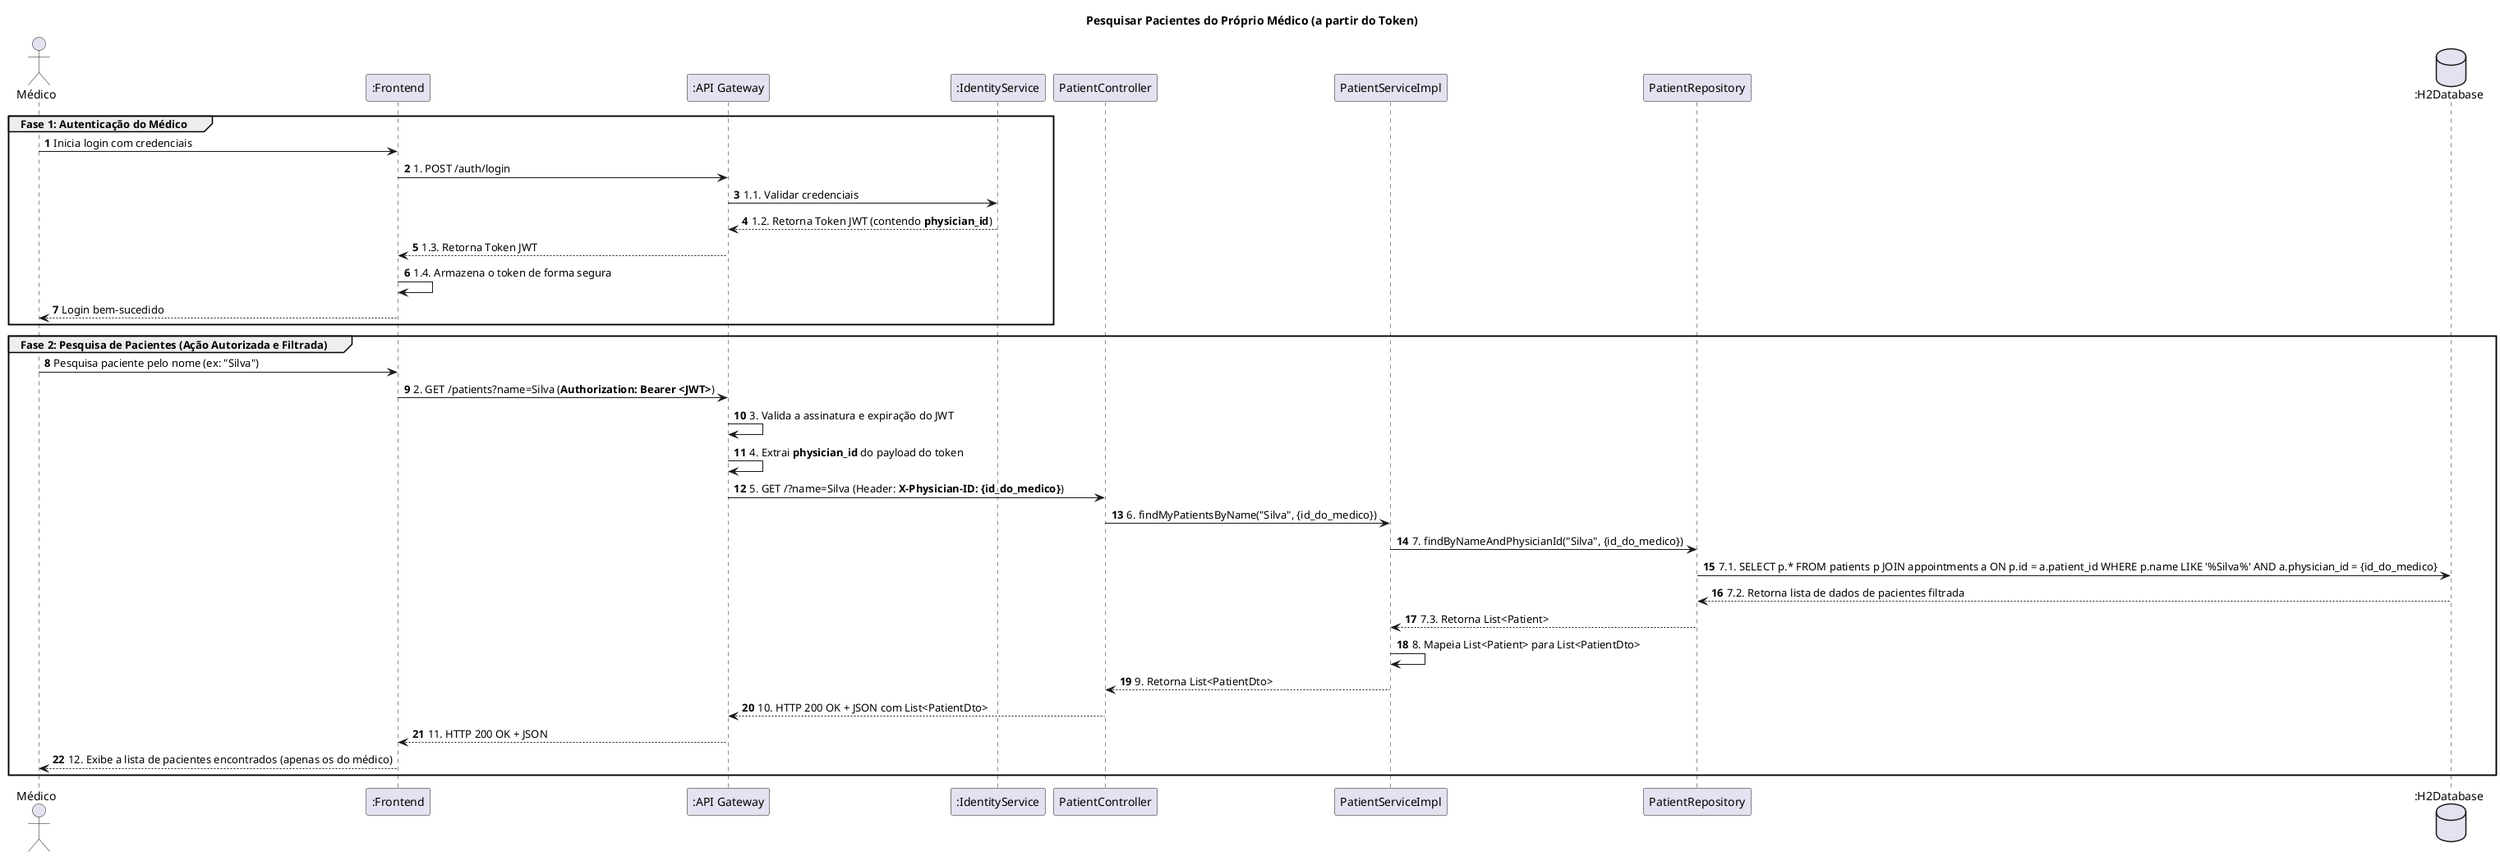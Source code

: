 @startuml
title Pesquisar Pacientes do Próprio Médico (a partir do Token)

actor "Médico" as User
participant ":Frontend" as Frontend
participant ":API Gateway" as Gateway
participant ":IdentityService" as IdentityService
participant PatientController as Controller
participant PatientServiceImpl as Service
participant PatientRepository as Repo
database ":H2Database" as DB

autonumber

group Fase 1: Autenticação do Médico

    User -> Frontend : Inicia login com credenciais
    Frontend -> Gateway : 1. POST /auth/login
    Gateway -> IdentityService : 1.1. Validar credenciais
    IdentityService --> Gateway : 1.2. Retorna Token JWT (contendo **physician_id**)
    Gateway --> Frontend : 1.3. Retorna Token JWT
    Frontend -> Frontend : 1.4. Armazena o token de forma segura
    Frontend --> User : Login bem-sucedido

end

group Fase 2: Pesquisa de Pacientes (Ação Autorizada e Filtrada)

    User -> Frontend : Pesquisa paciente pelo nome (ex: "Silva")

    Frontend -> Gateway : 2. GET /patients?name=Silva (**Authorization: Bearer <JWT>**)

    Gateway -> Gateway : 3. Valida a assinatura e expiração do JWT

    ' Passo crucial: O Gateway extrai a identidade do token.
    Gateway -> Gateway : 4. Extrai **physician_id** do payload do token

    ' O Gateway enriquece a requisição antes de a encaminhar.
    Gateway -> Controller : 5. GET /?name=Silva (Header: **X-Physician-ID: {id_do_medico}**)

    Controller -> Service : 6. findMyPatientsByName("Silva", {id_do_medico})
    Service -> Repo : 7. findByNameAndPhysicianId("Silva", {id_do_medico})

    ' A consulta SQL agora filtra pelo ID do médico, garantindo a segurança.
    Repo -> DB : 7.1. SELECT p.* FROM patients p JOIN appointments a ON p.id = a.patient_id WHERE p.name LIKE '%Silva%' AND a.physician_id = {id_do_medico}

    DB --> Repo : 7.2. Retorna lista de dados de pacientes filtrada
    Repo --> Service : 7.3. Retorna List<Patient>
    Service -> Service : 8. Mapeia List<Patient> para List<PatientDto>
    Service --> Controller : 9. Retorna List<PatientDto>

    Controller --> Gateway : 10. HTTP 200 OK + JSON com List<PatientDto>

    Gateway --> Frontend : 11. HTTP 200 OK + JSON

    Frontend --> User : 12. Exibe a lista de pacientes encontrados (apenas os do médico)

end
@enduml